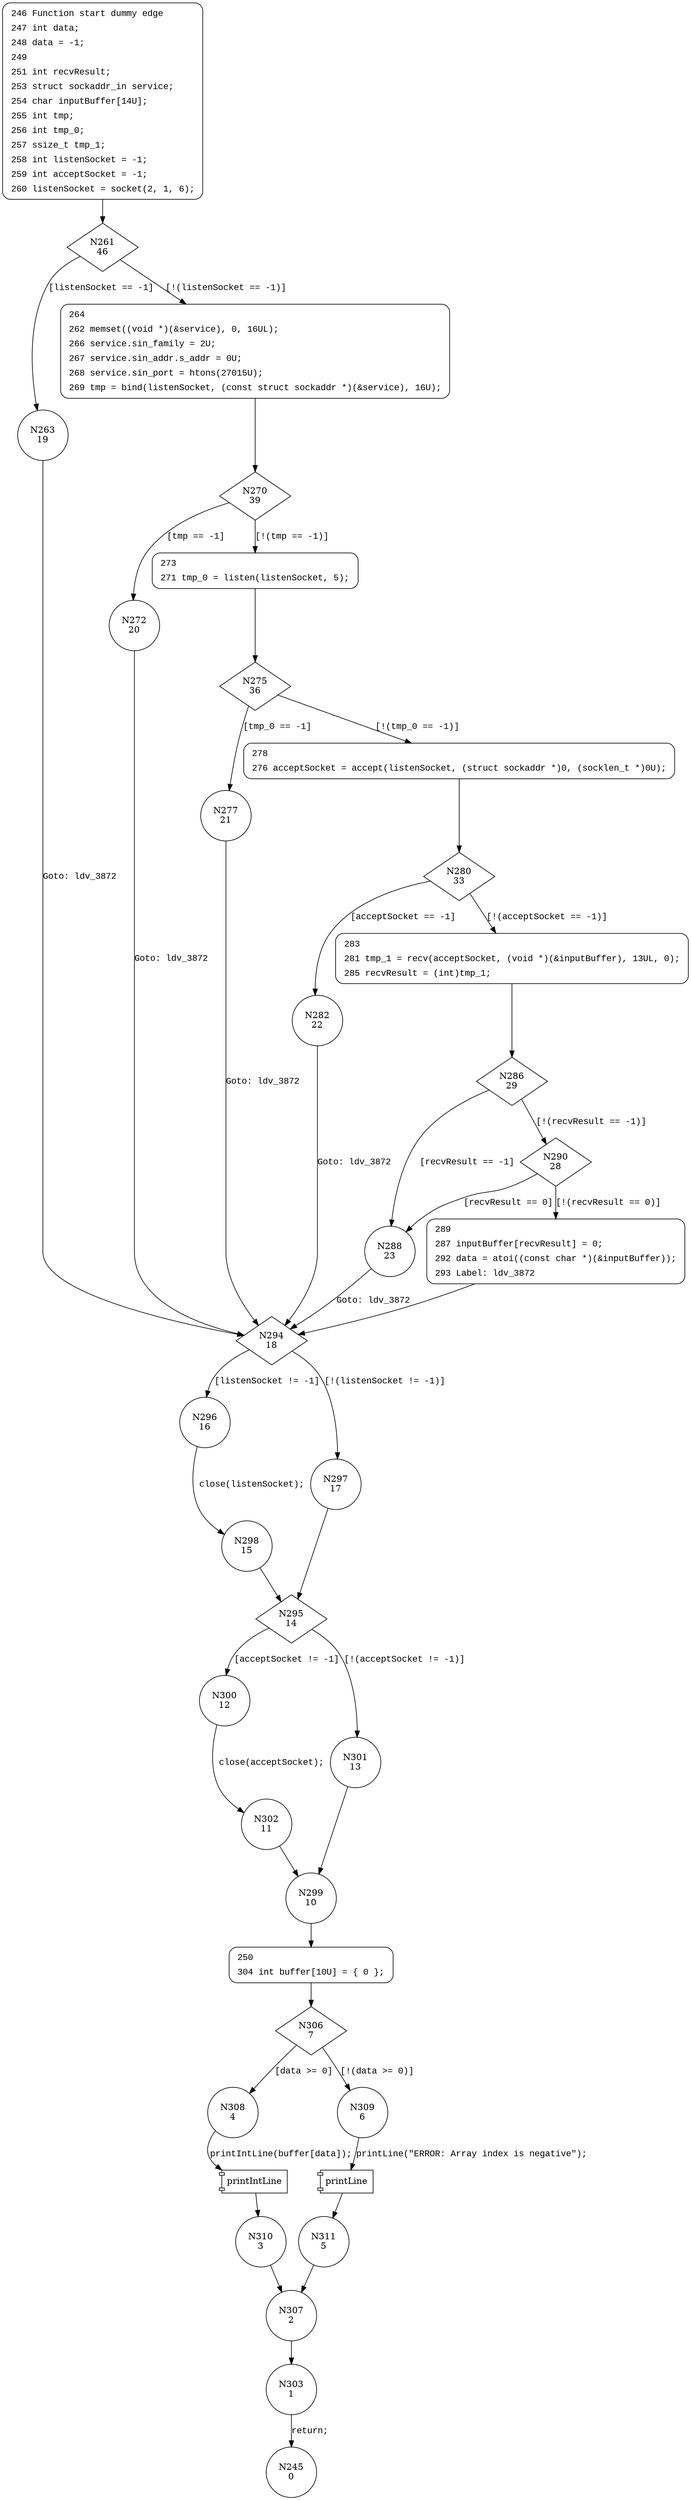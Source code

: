digraph CWE126_Buffer_Overread__CWE129_listen_socket_09_bad {
261 [shape="diamond" label="N261\n46"]
263 [shape="circle" label="N263\n19"]
264 [shape="circle" label="N264\n45"]
270 [shape="diamond" label="N270\n39"]
272 [shape="circle" label="N272\n20"]
273 [shape="circle" label="N273\n38"]
275 [shape="diamond" label="N275\n36"]
277 [shape="circle" label="N277\n21"]
278 [shape="circle" label="N278\n35"]
280 [shape="diamond" label="N280\n33"]
282 [shape="circle" label="N282\n22"]
283 [shape="circle" label="N283\n32"]
286 [shape="diamond" label="N286\n29"]
288 [shape="circle" label="N288\n23"]
290 [shape="diamond" label="N290\n28"]
289 [shape="circle" label="N289\n27"]
294 [shape="diamond" label="N294\n18"]
296 [shape="circle" label="N296\n16"]
297 [shape="circle" label="N297\n17"]
295 [shape="diamond" label="N295\n14"]
300 [shape="circle" label="N300\n12"]
301 [shape="circle" label="N301\n13"]
299 [shape="circle" label="N299\n10"]
250 [shape="circle" label="N250\n9"]
306 [shape="diamond" label="N306\n7"]
308 [shape="circle" label="N308\n4"]
309 [shape="circle" label="N309\n6"]
311 [shape="circle" label="N311\n5"]
307 [shape="circle" label="N307\n2"]
303 [shape="circle" label="N303\n1"]
310 [shape="circle" label="N310\n3"]
302 [shape="circle" label="N302\n11"]
298 [shape="circle" label="N298\n15"]
245 [shape="circle" label="N245\n0"]
246 [style="filled,bold" penwidth="1" fillcolor="white" fontname="Courier New" shape="Mrecord" label=<<table border="0" cellborder="0" cellpadding="3" bgcolor="white"><tr><td align="right">246</td><td align="left">Function start dummy edge</td></tr><tr><td align="right">247</td><td align="left">int data;</td></tr><tr><td align="right">248</td><td align="left">data = -1;</td></tr><tr><td align="right">249</td><td align="left"></td></tr><tr><td align="right">251</td><td align="left">int recvResult;</td></tr><tr><td align="right">253</td><td align="left">struct sockaddr_in service;</td></tr><tr><td align="right">254</td><td align="left">char inputBuffer[14U];</td></tr><tr><td align="right">255</td><td align="left">int tmp;</td></tr><tr><td align="right">256</td><td align="left">int tmp_0;</td></tr><tr><td align="right">257</td><td align="left">ssize_t tmp_1;</td></tr><tr><td align="right">258</td><td align="left">int listenSocket = -1;</td></tr><tr><td align="right">259</td><td align="left">int acceptSocket = -1;</td></tr><tr><td align="right">260</td><td align="left">listenSocket = socket(2, 1, 6);</td></tr></table>>]
246 -> 261[label=""]
264 [style="filled,bold" penwidth="1" fillcolor="white" fontname="Courier New" shape="Mrecord" label=<<table border="0" cellborder="0" cellpadding="3" bgcolor="white"><tr><td align="right">264</td><td align="left"></td></tr><tr><td align="right">262</td><td align="left">memset((void *)(&amp;service), 0, 16UL);</td></tr><tr><td align="right">266</td><td align="left">service.sin_family = 2U;</td></tr><tr><td align="right">267</td><td align="left">service.sin_addr.s_addr = 0U;</td></tr><tr><td align="right">268</td><td align="left">service.sin_port = htons(27015U);</td></tr><tr><td align="right">269</td><td align="left">tmp = bind(listenSocket, (const struct sockaddr *)(&amp;service), 16U);</td></tr></table>>]
264 -> 270[label=""]
273 [style="filled,bold" penwidth="1" fillcolor="white" fontname="Courier New" shape="Mrecord" label=<<table border="0" cellborder="0" cellpadding="3" bgcolor="white"><tr><td align="right">273</td><td align="left"></td></tr><tr><td align="right">271</td><td align="left">tmp_0 = listen(listenSocket, 5);</td></tr></table>>]
273 -> 275[label=""]
278 [style="filled,bold" penwidth="1" fillcolor="white" fontname="Courier New" shape="Mrecord" label=<<table border="0" cellborder="0" cellpadding="3" bgcolor="white"><tr><td align="right">278</td><td align="left"></td></tr><tr><td align="right">276</td><td align="left">acceptSocket = accept(listenSocket, (struct sockaddr *)0, (socklen_t *)0U);</td></tr></table>>]
278 -> 280[label=""]
283 [style="filled,bold" penwidth="1" fillcolor="white" fontname="Courier New" shape="Mrecord" label=<<table border="0" cellborder="0" cellpadding="3" bgcolor="white"><tr><td align="right">283</td><td align="left"></td></tr><tr><td align="right">281</td><td align="left">tmp_1 = recv(acceptSocket, (void *)(&amp;inputBuffer), 13UL, 0);</td></tr><tr><td align="right">285</td><td align="left">recvResult = (int)tmp_1;</td></tr></table>>]
283 -> 286[label=""]
289 [style="filled,bold" penwidth="1" fillcolor="white" fontname="Courier New" shape="Mrecord" label=<<table border="0" cellborder="0" cellpadding="3" bgcolor="white"><tr><td align="right">289</td><td align="left"></td></tr><tr><td align="right">287</td><td align="left">inputBuffer[recvResult] = 0;</td></tr><tr><td align="right">292</td><td align="left">data = atoi((const char *)(&amp;inputBuffer));</td></tr><tr><td align="right">293</td><td align="left">Label: ldv_3872</td></tr></table>>]
289 -> 294[label=""]
250 [style="filled,bold" penwidth="1" fillcolor="white" fontname="Courier New" shape="Mrecord" label=<<table border="0" cellborder="0" cellpadding="3" bgcolor="white"><tr><td align="right">250</td><td align="left"></td></tr><tr><td align="right">304</td><td align="left">int buffer[10U] = &#123; 0 &#125;;</td></tr></table>>]
250 -> 306[label=""]
261 -> 263 [label="[listenSocket == -1]" fontname="Courier New"]
261 -> 264 [label="[!(listenSocket == -1)]" fontname="Courier New"]
270 -> 272 [label="[tmp == -1]" fontname="Courier New"]
270 -> 273 [label="[!(tmp == -1)]" fontname="Courier New"]
275 -> 277 [label="[tmp_0 == -1]" fontname="Courier New"]
275 -> 278 [label="[!(tmp_0 == -1)]" fontname="Courier New"]
280 -> 282 [label="[acceptSocket == -1]" fontname="Courier New"]
280 -> 283 [label="[!(acceptSocket == -1)]" fontname="Courier New"]
286 -> 288 [label="[recvResult == -1]" fontname="Courier New"]
286 -> 290 [label="[!(recvResult == -1)]" fontname="Courier New"]
290 -> 288 [label="[recvResult == 0]" fontname="Courier New"]
290 -> 289 [label="[!(recvResult == 0)]" fontname="Courier New"]
294 -> 296 [label="[listenSocket != -1]" fontname="Courier New"]
294 -> 297 [label="[!(listenSocket != -1)]" fontname="Courier New"]
295 -> 300 [label="[acceptSocket != -1]" fontname="Courier New"]
295 -> 301 [label="[!(acceptSocket != -1)]" fontname="Courier New"]
299 -> 250 [label="" fontname="Courier New"]
306 -> 308 [label="[data >= 0]" fontname="Courier New"]
306 -> 309 [label="[!(data >= 0)]" fontname="Courier New"]
100016 [shape="component" label="printLine"]
309 -> 100016 [label="printLine(\"ERROR: Array index is negative\");" fontname="Courier New"]
100016 -> 311 [label="" fontname="Courier New"]
307 -> 303 [label="" fontname="Courier New"]
100017 [shape="component" label="printIntLine"]
308 -> 100017 [label="printIntLine(buffer[data]);" fontname="Courier New"]
100017 -> 310 [label="" fontname="Courier New"]
300 -> 302 [label="close(acceptSocket);" fontname="Courier New"]
296 -> 298 [label="close(listenSocket);" fontname="Courier New"]
288 -> 294 [label="Goto: ldv_3872" fontname="Courier New"]
277 -> 294 [label="Goto: ldv_3872" fontname="Courier New"]
263 -> 294 [label="Goto: ldv_3872" fontname="Courier New"]
297 -> 295 [label="" fontname="Courier New"]
301 -> 299 [label="" fontname="Courier New"]
311 -> 307 [label="" fontname="Courier New"]
303 -> 245 [label="return;" fontname="Courier New"]
310 -> 307 [label="" fontname="Courier New"]
302 -> 299 [label="" fontname="Courier New"]
298 -> 295 [label="" fontname="Courier New"]
282 -> 294 [label="Goto: ldv_3872" fontname="Courier New"]
272 -> 294 [label="Goto: ldv_3872" fontname="Courier New"]
}